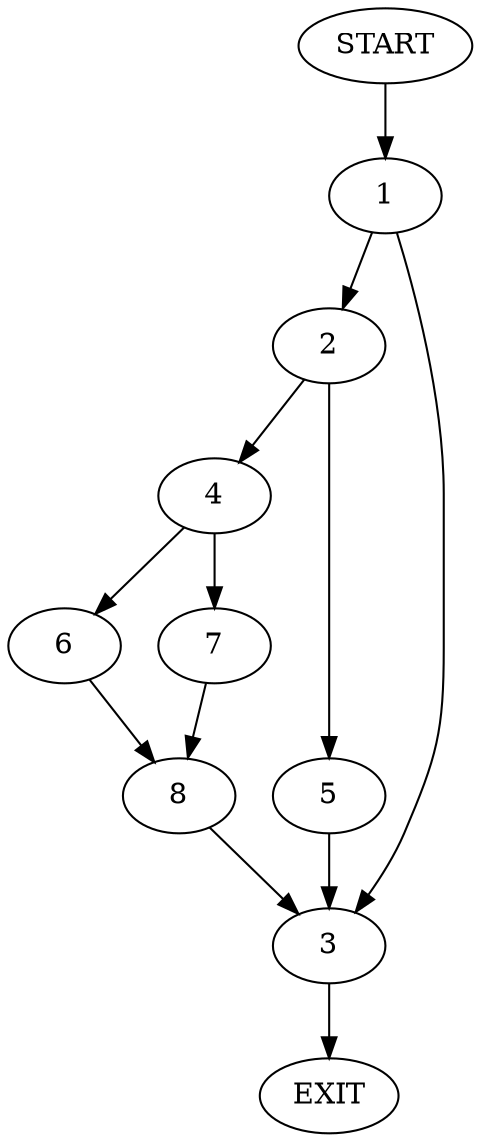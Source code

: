 digraph {
0 [label="START"]
9 [label="EXIT"]
0 -> 1
1 -> 2
1 -> 3
3 -> 9
2 -> 4
2 -> 5
5 -> 3
4 -> 6
4 -> 7
7 -> 8
6 -> 8
8 -> 3
}
